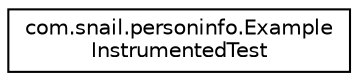 digraph "Graphical Class Hierarchy"
{
 // LATEX_PDF_SIZE
  edge [fontname="Helvetica",fontsize="10",labelfontname="Helvetica",labelfontsize="10"];
  node [fontname="Helvetica",fontsize="10",shape=record];
  rankdir="LR";
  Node0 [label="com.snail.personinfo.Example\lInstrumentedTest",height=0.2,width=0.4,color="black", fillcolor="white", style="filled",URL="$classcom_1_1snail_1_1personinfo_1_1_example_instrumented_test.html",tooltip=" "];
}
